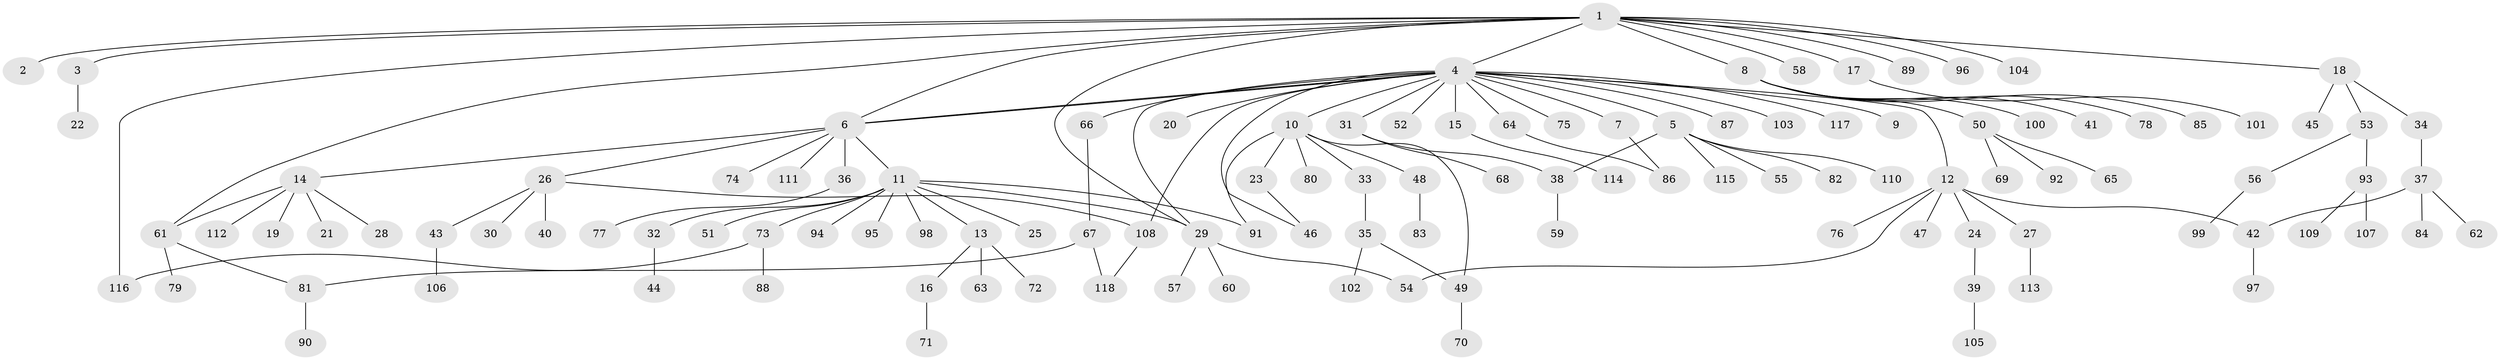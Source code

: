 // coarse degree distribution, {13: 0.011627906976744186, 1: 0.627906976744186, 20: 0.011627906976744186, 5: 0.046511627906976744, 8: 0.03488372093023256, 2: 0.12790697674418605, 10: 0.011627906976744186, 3: 0.08139534883720931, 4: 0.03488372093023256, 6: 0.011627906976744186}
// Generated by graph-tools (version 1.1) at 2025/23/03/03/25 07:23:53]
// undirected, 118 vertices, 133 edges
graph export_dot {
graph [start="1"]
  node [color=gray90,style=filled];
  1;
  2;
  3;
  4;
  5;
  6;
  7;
  8;
  9;
  10;
  11;
  12;
  13;
  14;
  15;
  16;
  17;
  18;
  19;
  20;
  21;
  22;
  23;
  24;
  25;
  26;
  27;
  28;
  29;
  30;
  31;
  32;
  33;
  34;
  35;
  36;
  37;
  38;
  39;
  40;
  41;
  42;
  43;
  44;
  45;
  46;
  47;
  48;
  49;
  50;
  51;
  52;
  53;
  54;
  55;
  56;
  57;
  58;
  59;
  60;
  61;
  62;
  63;
  64;
  65;
  66;
  67;
  68;
  69;
  70;
  71;
  72;
  73;
  74;
  75;
  76;
  77;
  78;
  79;
  80;
  81;
  82;
  83;
  84;
  85;
  86;
  87;
  88;
  89;
  90;
  91;
  92;
  93;
  94;
  95;
  96;
  97;
  98;
  99;
  100;
  101;
  102;
  103;
  104;
  105;
  106;
  107;
  108;
  109;
  110;
  111;
  112;
  113;
  114;
  115;
  116;
  117;
  118;
  1 -- 2;
  1 -- 3;
  1 -- 4;
  1 -- 6;
  1 -- 8;
  1 -- 17;
  1 -- 18;
  1 -- 29;
  1 -- 58;
  1 -- 61;
  1 -- 89;
  1 -- 96;
  1 -- 104;
  1 -- 116;
  3 -- 22;
  4 -- 5;
  4 -- 6;
  4 -- 6;
  4 -- 7;
  4 -- 9;
  4 -- 10;
  4 -- 12;
  4 -- 15;
  4 -- 20;
  4 -- 29;
  4 -- 31;
  4 -- 46;
  4 -- 52;
  4 -- 64;
  4 -- 66;
  4 -- 75;
  4 -- 87;
  4 -- 103;
  4 -- 108;
  4 -- 117;
  5 -- 38;
  5 -- 55;
  5 -- 82;
  5 -- 110;
  5 -- 115;
  6 -- 11;
  6 -- 14;
  6 -- 26;
  6 -- 36;
  6 -- 74;
  6 -- 111;
  7 -- 86;
  8 -- 41;
  8 -- 50;
  8 -- 78;
  8 -- 85;
  8 -- 100;
  10 -- 23;
  10 -- 33;
  10 -- 48;
  10 -- 49;
  10 -- 80;
  10 -- 91;
  11 -- 13;
  11 -- 25;
  11 -- 29;
  11 -- 32;
  11 -- 51;
  11 -- 73;
  11 -- 91;
  11 -- 94;
  11 -- 95;
  11 -- 98;
  12 -- 24;
  12 -- 27;
  12 -- 42;
  12 -- 47;
  12 -- 54;
  12 -- 76;
  13 -- 16;
  13 -- 63;
  13 -- 72;
  14 -- 19;
  14 -- 21;
  14 -- 28;
  14 -- 61;
  14 -- 112;
  15 -- 114;
  16 -- 71;
  17 -- 101;
  18 -- 34;
  18 -- 45;
  18 -- 53;
  23 -- 46;
  24 -- 39;
  26 -- 30;
  26 -- 40;
  26 -- 43;
  26 -- 108;
  27 -- 113;
  29 -- 54;
  29 -- 57;
  29 -- 60;
  31 -- 38;
  31 -- 68;
  32 -- 44;
  33 -- 35;
  34 -- 37;
  35 -- 49;
  35 -- 102;
  36 -- 77;
  37 -- 42;
  37 -- 62;
  37 -- 84;
  38 -- 59;
  39 -- 105;
  42 -- 97;
  43 -- 106;
  48 -- 83;
  49 -- 70;
  50 -- 65;
  50 -- 69;
  50 -- 92;
  53 -- 56;
  53 -- 93;
  56 -- 99;
  61 -- 79;
  61 -- 81;
  64 -- 86;
  66 -- 67;
  67 -- 81;
  67 -- 118;
  73 -- 88;
  73 -- 116;
  81 -- 90;
  93 -- 107;
  93 -- 109;
  108 -- 118;
}
